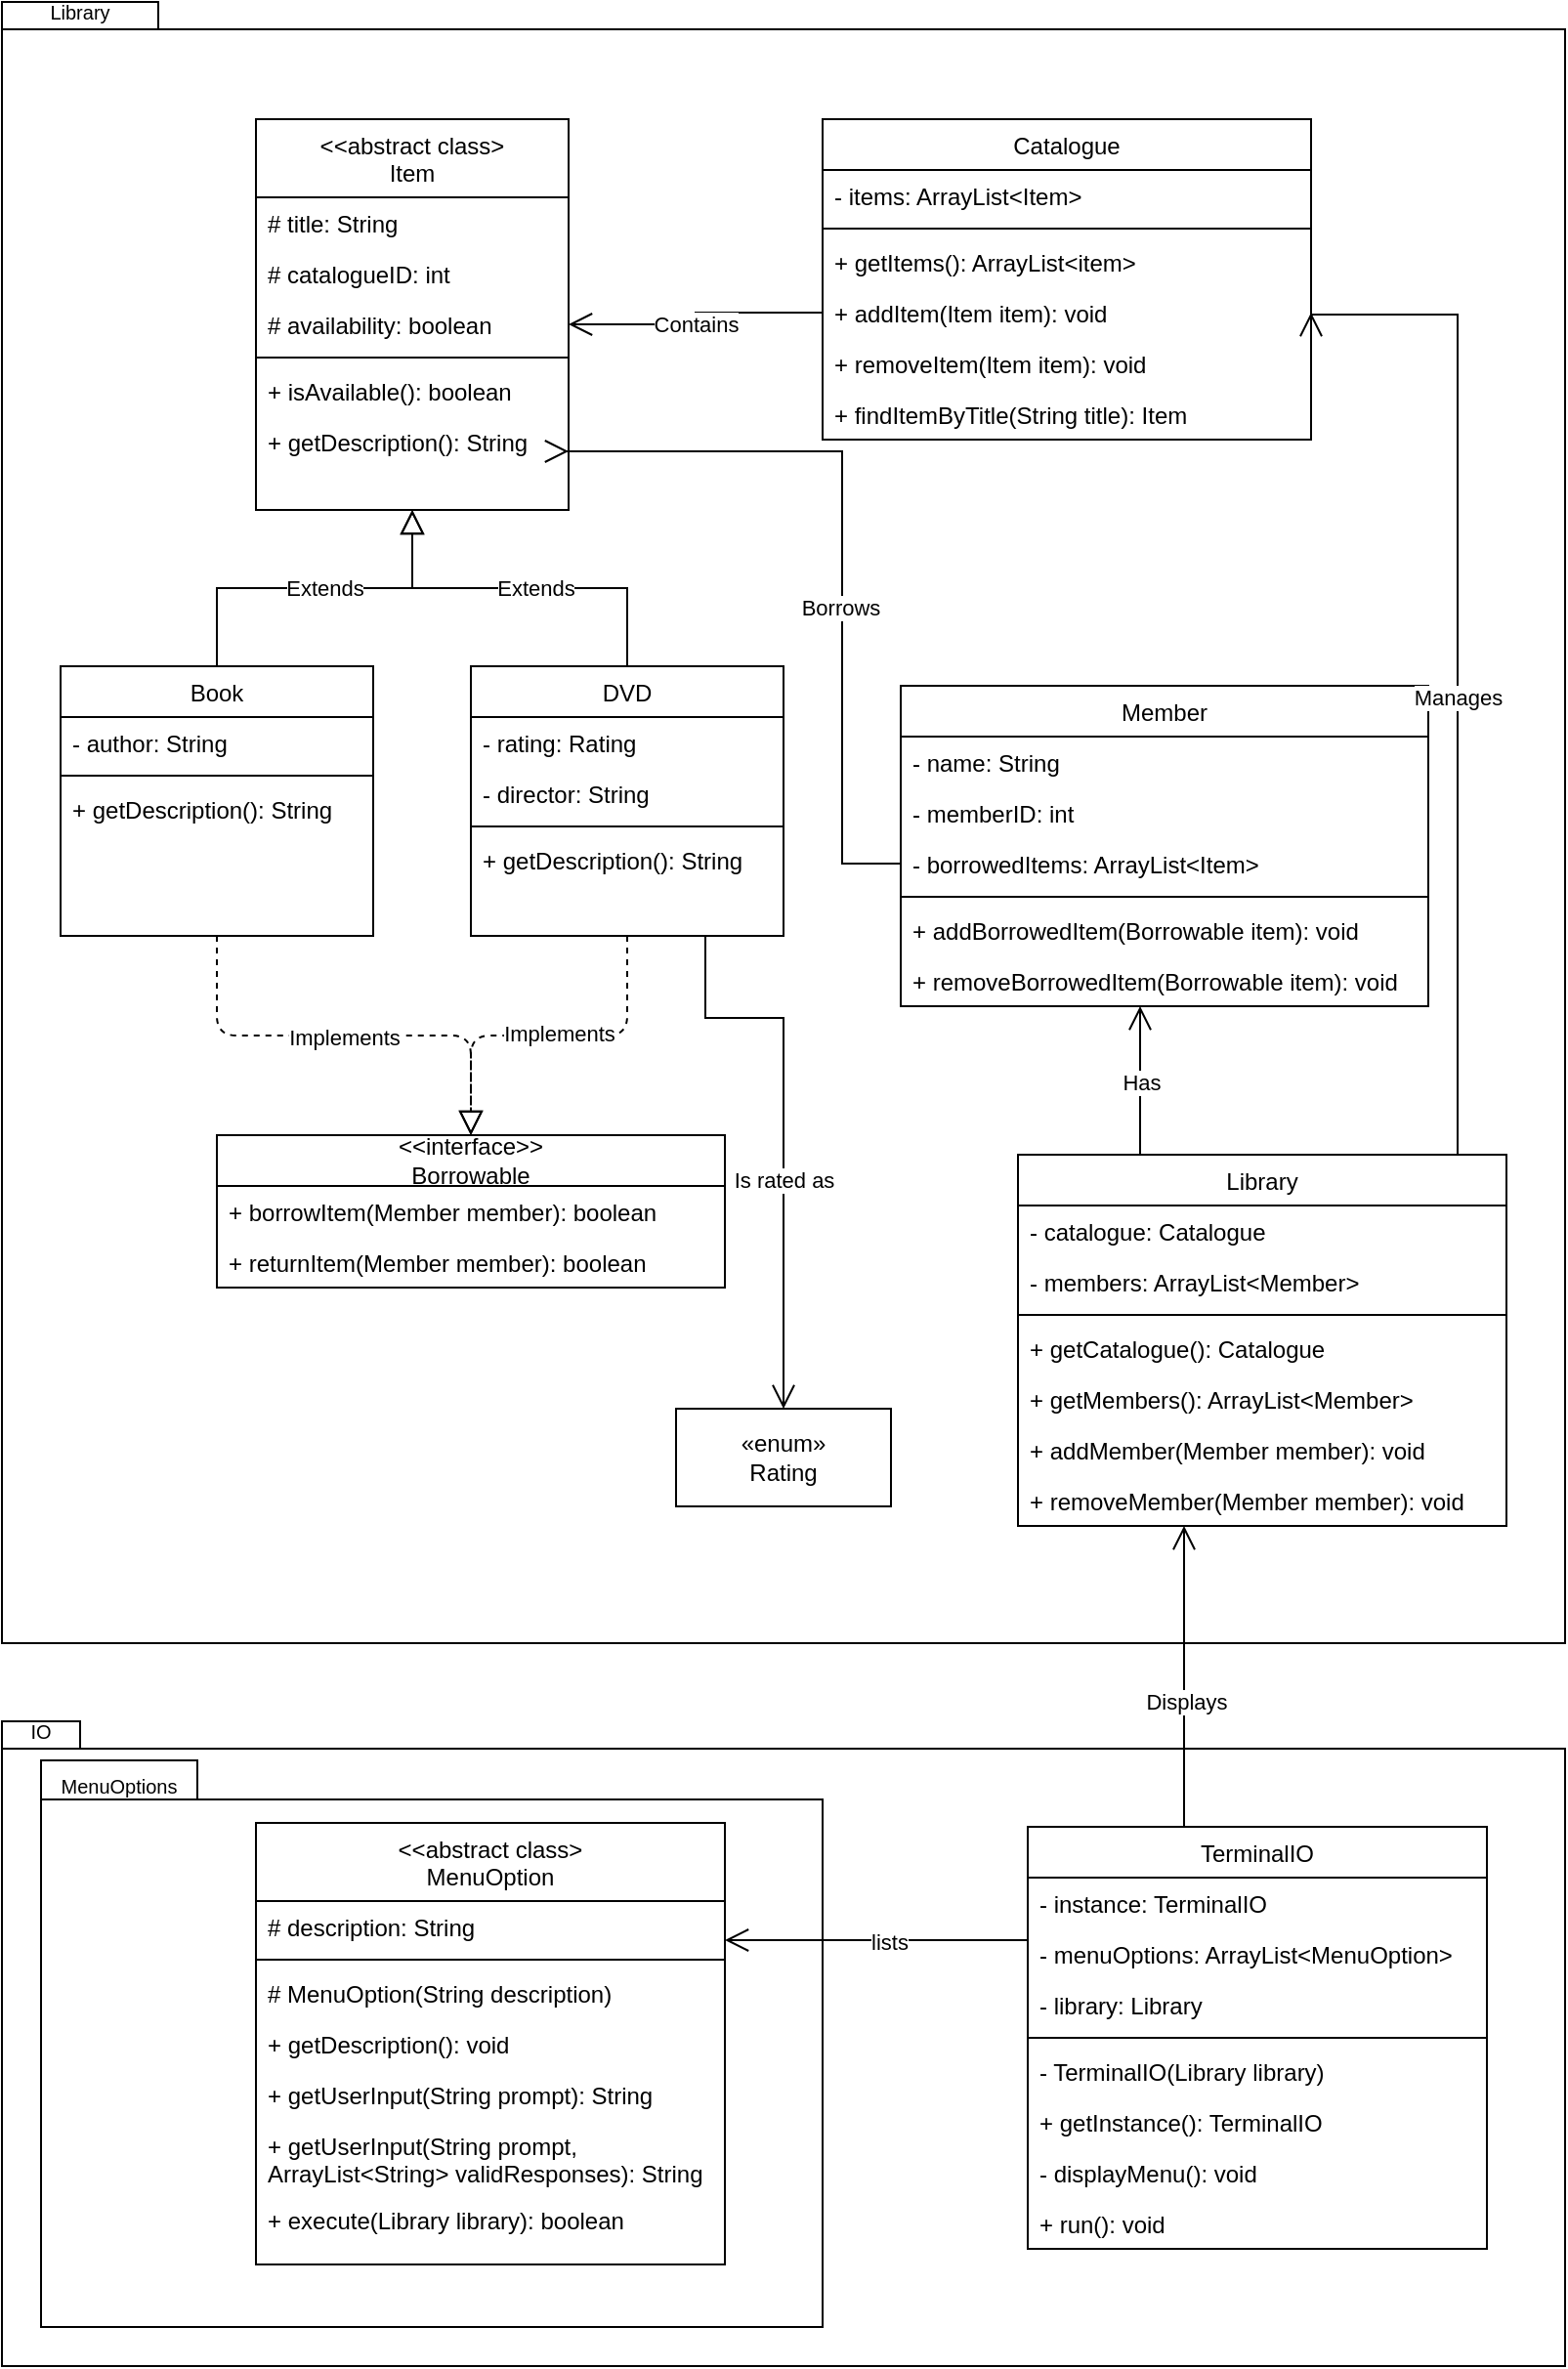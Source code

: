 <mxfile version="24.2.2" type="device">
  <diagram id="C5RBs43oDa-KdzZeNtuy" name="Page-1">
    <mxGraphModel dx="1434" dy="772" grid="1" gridSize="10" guides="1" tooltips="1" connect="1" arrows="1" fold="1" page="1" pageScale="1" pageWidth="827" pageHeight="1169" math="0" shadow="0">
      <root>
        <mxCell id="WIyWlLk6GJQsqaUBKTNV-0" />
        <mxCell id="WIyWlLk6GJQsqaUBKTNV-1" parent="WIyWlLk6GJQsqaUBKTNV-0" />
        <mxCell id="sDmbuZlIlqzP2ajViQI1-38" value="" style="shape=folder;fontStyle=1;spacingTop=10;tabWidth=40;tabHeight=14;tabPosition=left;html=1;whiteSpace=wrap;" vertex="1" parent="WIyWlLk6GJQsqaUBKTNV-1">
          <mxGeometry x="20" y="890" width="800" height="330" as="geometry" />
        </mxCell>
        <mxCell id="sDmbuZlIlqzP2ajViQI1-46" value="" style="shape=folder;fontStyle=1;spacingTop=10;tabWidth=80;tabHeight=20;tabPosition=left;html=1;whiteSpace=wrap;" vertex="1" parent="WIyWlLk6GJQsqaUBKTNV-1">
          <mxGeometry x="40" y="910" width="400" height="290" as="geometry" />
        </mxCell>
        <mxCell id="sDmbuZlIlqzP2ajViQI1-0" value="" style="shape=folder;fontStyle=1;spacingTop=10;tabWidth=40;tabHeight=14;tabPosition=left;html=1;whiteSpace=wrap;" vertex="1" parent="WIyWlLk6GJQsqaUBKTNV-1">
          <mxGeometry x="20" y="10" width="800" height="840" as="geometry" />
        </mxCell>
        <mxCell id="zkfFHV4jXpPFQw0GAbJ--0" value="&lt;&lt;abstract class&gt;&#xa;Item" style="swimlane;fontStyle=0;align=center;verticalAlign=top;childLayout=stackLayout;horizontal=1;startSize=40;horizontalStack=0;resizeParent=1;resizeLast=0;collapsible=1;marginBottom=0;rounded=0;shadow=0;strokeWidth=1;" parent="WIyWlLk6GJQsqaUBKTNV-1" vertex="1">
          <mxGeometry x="150" y="70" width="160" height="200" as="geometry">
            <mxRectangle x="230" y="140" width="160" height="26" as="alternateBounds" />
          </mxGeometry>
        </mxCell>
        <mxCell id="zkfFHV4jXpPFQw0GAbJ--1" value="# title: String" style="text;align=left;verticalAlign=top;spacingLeft=4;spacingRight=4;overflow=hidden;rotatable=0;points=[[0,0.5],[1,0.5]];portConstraint=eastwest;" parent="zkfFHV4jXpPFQw0GAbJ--0" vertex="1">
          <mxGeometry y="40" width="160" height="26" as="geometry" />
        </mxCell>
        <mxCell id="OsS2CxHE7FvgoO20CWTL-3" value="# catalogueID: int" style="text;align=left;verticalAlign=top;spacingLeft=4;spacingRight=4;overflow=hidden;rotatable=0;points=[[0,0.5],[1,0.5]];portConstraint=eastwest;" parent="zkfFHV4jXpPFQw0GAbJ--0" vertex="1">
          <mxGeometry y="66" width="160" height="26" as="geometry" />
        </mxCell>
        <mxCell id="zkfFHV4jXpPFQw0GAbJ--2" value="# availability: boolean" style="text;align=left;verticalAlign=top;spacingLeft=4;spacingRight=4;overflow=hidden;rotatable=0;points=[[0,0.5],[1,0.5]];portConstraint=eastwest;rounded=0;shadow=0;html=0;" parent="zkfFHV4jXpPFQw0GAbJ--0" vertex="1">
          <mxGeometry y="92" width="160" height="26" as="geometry" />
        </mxCell>
        <mxCell id="zkfFHV4jXpPFQw0GAbJ--4" value="" style="line;html=1;strokeWidth=1;align=left;verticalAlign=middle;spacingTop=-1;spacingLeft=3;spacingRight=3;rotatable=0;labelPosition=right;points=[];portConstraint=eastwest;" parent="zkfFHV4jXpPFQw0GAbJ--0" vertex="1">
          <mxGeometry y="118" width="160" height="8" as="geometry" />
        </mxCell>
        <mxCell id="sDmbuZlIlqzP2ajViQI1-12" value="+ isAvailable(): boolean" style="text;align=left;verticalAlign=top;spacingLeft=4;spacingRight=4;overflow=hidden;rotatable=0;points=[[0,0.5],[1,0.5]];portConstraint=eastwest;" vertex="1" parent="zkfFHV4jXpPFQw0GAbJ--0">
          <mxGeometry y="126" width="160" height="26" as="geometry" />
        </mxCell>
        <mxCell id="OsS2CxHE7FvgoO20CWTL-2" value="+ getDescription(): String" style="text;align=left;verticalAlign=top;spacingLeft=4;spacingRight=4;overflow=hidden;rotatable=0;points=[[0,0.5],[1,0.5]];portConstraint=eastwest;" parent="zkfFHV4jXpPFQw0GAbJ--0" vertex="1">
          <mxGeometry y="152" width="160" height="26" as="geometry" />
        </mxCell>
        <mxCell id="OsS2CxHE7FvgoO20CWTL-24" style="edgeStyle=orthogonalEdgeStyle;rounded=1;orthogonalLoop=1;jettySize=auto;html=1;exitX=0.5;exitY=1;exitDx=0;exitDy=0;dashed=1;endArrow=block;endFill=0;strokeWidth=1;jumpSize=6;curved=0;flowAnimation=0;endSize=10;" parent="WIyWlLk6GJQsqaUBKTNV-1" source="zkfFHV4jXpPFQw0GAbJ--6" target="OsS2CxHE7FvgoO20CWTL-16" edge="1">
          <mxGeometry relative="1" as="geometry" />
        </mxCell>
        <mxCell id="OsS2CxHE7FvgoO20CWTL-27" value="Implements" style="edgeLabel;html=1;align=center;verticalAlign=middle;resizable=0;points=[];" parent="OsS2CxHE7FvgoO20CWTL-24" vertex="1" connectable="0">
          <mxGeometry y="-1" relative="1" as="geometry">
            <mxPoint as="offset" />
          </mxGeometry>
        </mxCell>
        <mxCell id="zkfFHV4jXpPFQw0GAbJ--6" value="Book" style="swimlane;fontStyle=0;align=center;verticalAlign=top;childLayout=stackLayout;horizontal=1;startSize=26;horizontalStack=0;resizeParent=1;resizeLast=0;collapsible=1;marginBottom=0;rounded=0;shadow=0;strokeWidth=1;" parent="WIyWlLk6GJQsqaUBKTNV-1" vertex="1">
          <mxGeometry x="50" y="350" width="160" height="138" as="geometry">
            <mxRectangle x="130" y="380" width="160" height="26" as="alternateBounds" />
          </mxGeometry>
        </mxCell>
        <mxCell id="zkfFHV4jXpPFQw0GAbJ--7" value="- author: String" style="text;align=left;verticalAlign=top;spacingLeft=4;spacingRight=4;overflow=hidden;rotatable=0;points=[[0,0.5],[1,0.5]];portConstraint=eastwest;" parent="zkfFHV4jXpPFQw0GAbJ--6" vertex="1">
          <mxGeometry y="26" width="160" height="26" as="geometry" />
        </mxCell>
        <mxCell id="zkfFHV4jXpPFQw0GAbJ--9" value="" style="line;html=1;strokeWidth=1;align=left;verticalAlign=middle;spacingTop=-1;spacingLeft=3;spacingRight=3;rotatable=0;labelPosition=right;points=[];portConstraint=eastwest;" parent="zkfFHV4jXpPFQw0GAbJ--6" vertex="1">
          <mxGeometry y="52" width="160" height="8" as="geometry" />
        </mxCell>
        <mxCell id="zkfFHV4jXpPFQw0GAbJ--10" value="+ getDescription(): String" style="text;align=left;verticalAlign=top;spacingLeft=4;spacingRight=4;overflow=hidden;rotatable=0;points=[[0,0.5],[1,0.5]];portConstraint=eastwest;fontStyle=0" parent="zkfFHV4jXpPFQw0GAbJ--6" vertex="1">
          <mxGeometry y="60" width="160" height="26" as="geometry" />
        </mxCell>
        <mxCell id="zkfFHV4jXpPFQw0GAbJ--12" value="" style="endArrow=block;endSize=10;endFill=0;shadow=0;strokeWidth=1;rounded=0;curved=0;edgeStyle=elbowEdgeStyle;elbow=vertical;" parent="WIyWlLk6GJQsqaUBKTNV-1" source="zkfFHV4jXpPFQw0GAbJ--6" target="zkfFHV4jXpPFQw0GAbJ--0" edge="1">
          <mxGeometry width="160" relative="1" as="geometry">
            <mxPoint x="130" y="193" as="sourcePoint" />
            <mxPoint x="130" y="193" as="targetPoint" />
          </mxGeometry>
        </mxCell>
        <mxCell id="OsS2CxHE7FvgoO20CWTL-29" value="Extends" style="edgeLabel;html=1;align=center;verticalAlign=middle;resizable=0;points=[];" parent="zkfFHV4jXpPFQw0GAbJ--12" vertex="1" connectable="0">
          <mxGeometry x="0.055" relative="1" as="geometry">
            <mxPoint as="offset" />
          </mxGeometry>
        </mxCell>
        <mxCell id="zkfFHV4jXpPFQw0GAbJ--16" value="" style="endArrow=block;endSize=10;endFill=0;shadow=0;strokeWidth=1;rounded=0;curved=0;edgeStyle=elbowEdgeStyle;elbow=vertical;" parent="WIyWlLk6GJQsqaUBKTNV-1" source="OsS2CxHE7FvgoO20CWTL-7" target="zkfFHV4jXpPFQw0GAbJ--0" edge="1">
          <mxGeometry width="160" relative="1" as="geometry">
            <mxPoint x="340" y="350" as="sourcePoint" />
            <mxPoint x="240" y="261" as="targetPoint" />
          </mxGeometry>
        </mxCell>
        <mxCell id="OsS2CxHE7FvgoO20CWTL-30" value="Extends" style="edgeLabel;html=1;align=center;verticalAlign=middle;resizable=0;points=[];" parent="zkfFHV4jXpPFQw0GAbJ--16" vertex="1" connectable="0">
          <mxGeometry x="-0.081" relative="1" as="geometry">
            <mxPoint as="offset" />
          </mxGeometry>
        </mxCell>
        <mxCell id="sDmbuZlIlqzP2ajViQI1-25" style="edgeStyle=orthogonalEdgeStyle;rounded=0;orthogonalLoop=1;jettySize=auto;html=1;exitX=0.75;exitY=1;exitDx=0;exitDy=0;entryX=0.5;entryY=0;entryDx=0;entryDy=0;endArrow=open;endFill=0;endSize=10;" edge="1" parent="WIyWlLk6GJQsqaUBKTNV-1" source="OsS2CxHE7FvgoO20CWTL-7" target="sDmbuZlIlqzP2ajViQI1-24">
          <mxGeometry relative="1" as="geometry">
            <Array as="points">
              <mxPoint x="380" y="530" />
              <mxPoint x="420" y="530" />
              <mxPoint x="420" y="730" />
            </Array>
          </mxGeometry>
        </mxCell>
        <mxCell id="sDmbuZlIlqzP2ajViQI1-26" value="Is rated as" style="edgeLabel;html=1;align=center;verticalAlign=middle;resizable=0;points=[];" vertex="1" connectable="0" parent="sDmbuZlIlqzP2ajViQI1-25">
          <mxGeometry x="0.169" relative="1" as="geometry">
            <mxPoint as="offset" />
          </mxGeometry>
        </mxCell>
        <mxCell id="OsS2CxHE7FvgoO20CWTL-7" value="DVD" style="swimlane;fontStyle=0;align=center;verticalAlign=top;childLayout=stackLayout;horizontal=1;startSize=26;horizontalStack=0;resizeParent=1;resizeLast=0;collapsible=1;marginBottom=0;rounded=0;shadow=0;strokeWidth=1;" parent="WIyWlLk6GJQsqaUBKTNV-1" vertex="1">
          <mxGeometry x="260" y="350" width="160" height="138" as="geometry">
            <mxRectangle x="130" y="380" width="160" height="26" as="alternateBounds" />
          </mxGeometry>
        </mxCell>
        <mxCell id="OsS2CxHE7FvgoO20CWTL-8" value="- rating: Rating" style="text;align=left;verticalAlign=top;spacingLeft=4;spacingRight=4;overflow=hidden;rotatable=0;points=[[0,0.5],[1,0.5]];portConstraint=eastwest;" parent="OsS2CxHE7FvgoO20CWTL-7" vertex="1">
          <mxGeometry y="26" width="160" height="26" as="geometry" />
        </mxCell>
        <mxCell id="OsS2CxHE7FvgoO20CWTL-11" value="- director: String" style="text;align=left;verticalAlign=top;spacingLeft=4;spacingRight=4;overflow=hidden;rotatable=0;points=[[0,0.5],[1,0.5]];portConstraint=eastwest;" parent="OsS2CxHE7FvgoO20CWTL-7" vertex="1">
          <mxGeometry y="52" width="160" height="26" as="geometry" />
        </mxCell>
        <mxCell id="OsS2CxHE7FvgoO20CWTL-9" value="" style="line;html=1;strokeWidth=1;align=left;verticalAlign=middle;spacingTop=-1;spacingLeft=3;spacingRight=3;rotatable=0;labelPosition=right;points=[];portConstraint=eastwest;" parent="OsS2CxHE7FvgoO20CWTL-7" vertex="1">
          <mxGeometry y="78" width="160" height="8" as="geometry" />
        </mxCell>
        <mxCell id="OsS2CxHE7FvgoO20CWTL-10" value="+ getDescription(): String" style="text;align=left;verticalAlign=top;spacingLeft=4;spacingRight=4;overflow=hidden;rotatable=0;points=[[0,0.5],[1,0.5]];portConstraint=eastwest;fontStyle=0" parent="OsS2CxHE7FvgoO20CWTL-7" vertex="1">
          <mxGeometry y="86" width="160" height="26" as="geometry" />
        </mxCell>
        <mxCell id="OsS2CxHE7FvgoO20CWTL-16" value="&amp;lt;&amp;lt;interface&amp;gt;&amp;gt;&lt;div&gt;Borrowable&lt;/div&gt;" style="swimlane;fontStyle=0;childLayout=stackLayout;horizontal=1;startSize=26;fillColor=none;horizontalStack=0;resizeParent=1;resizeParentMax=0;resizeLast=0;collapsible=1;marginBottom=0;whiteSpace=wrap;html=1;" parent="WIyWlLk6GJQsqaUBKTNV-1" vertex="1">
          <mxGeometry x="130" y="590" width="260" height="78" as="geometry">
            <mxRectangle x="190" y="530" width="110" height="40" as="alternateBounds" />
          </mxGeometry>
        </mxCell>
        <mxCell id="OsS2CxHE7FvgoO20CWTL-17" value="+ borrowItem(Member member): boolean" style="text;strokeColor=none;fillColor=none;align=left;verticalAlign=top;spacingLeft=4;spacingRight=4;overflow=hidden;rotatable=0;points=[[0,0.5],[1,0.5]];portConstraint=eastwest;whiteSpace=wrap;html=1;" parent="OsS2CxHE7FvgoO20CWTL-16" vertex="1">
          <mxGeometry y="26" width="260" height="26" as="geometry" />
        </mxCell>
        <mxCell id="OsS2CxHE7FvgoO20CWTL-18" value="+ returnItem(Member member): boolean" style="text;strokeColor=none;fillColor=none;align=left;verticalAlign=top;spacingLeft=4;spacingRight=4;overflow=hidden;rotatable=0;points=[[0,0.5],[1,0.5]];portConstraint=eastwest;whiteSpace=wrap;html=1;" parent="OsS2CxHE7FvgoO20CWTL-16" vertex="1">
          <mxGeometry y="52" width="260" height="26" as="geometry" />
        </mxCell>
        <mxCell id="OsS2CxHE7FvgoO20CWTL-25" style="edgeStyle=orthogonalEdgeStyle;rounded=1;orthogonalLoop=1;jettySize=auto;html=1;exitX=0.5;exitY=1;exitDx=0;exitDy=0;dashed=1;endArrow=block;endFill=0;strokeWidth=1;jumpSize=6;curved=0;flowAnimation=0;entryX=0.5;entryY=0;entryDx=0;entryDy=0;endSize=10;" parent="WIyWlLk6GJQsqaUBKTNV-1" source="OsS2CxHE7FvgoO20CWTL-7" target="OsS2CxHE7FvgoO20CWTL-16" edge="1">
          <mxGeometry relative="1" as="geometry">
            <mxPoint x="140" y="498" as="sourcePoint" />
            <mxPoint x="250" y="600" as="targetPoint" />
          </mxGeometry>
        </mxCell>
        <mxCell id="OsS2CxHE7FvgoO20CWTL-28" value="Implements" style="edgeLabel;html=1;align=center;verticalAlign=middle;resizable=0;points=[];" parent="OsS2CxHE7FvgoO20CWTL-25" vertex="1" connectable="0">
          <mxGeometry x="-0.05" y="-1" relative="1" as="geometry">
            <mxPoint as="offset" />
          </mxGeometry>
        </mxCell>
        <mxCell id="OsS2CxHE7FvgoO20CWTL-31" value="Catalogue" style="swimlane;fontStyle=0;align=center;verticalAlign=top;childLayout=stackLayout;horizontal=1;startSize=26;horizontalStack=0;resizeParent=1;resizeLast=0;collapsible=1;marginBottom=0;rounded=0;shadow=0;strokeWidth=1;" parent="WIyWlLk6GJQsqaUBKTNV-1" vertex="1">
          <mxGeometry x="440" y="70" width="250" height="164" as="geometry">
            <mxRectangle x="130" y="380" width="160" height="26" as="alternateBounds" />
          </mxGeometry>
        </mxCell>
        <mxCell id="OsS2CxHE7FvgoO20CWTL-32" value="- items: ArrayList&lt;Item&gt;" style="text;align=left;verticalAlign=top;spacingLeft=4;spacingRight=4;overflow=hidden;rotatable=0;points=[[0,0.5],[1,0.5]];portConstraint=eastwest;" parent="OsS2CxHE7FvgoO20CWTL-31" vertex="1">
          <mxGeometry y="26" width="250" height="26" as="geometry" />
        </mxCell>
        <mxCell id="OsS2CxHE7FvgoO20CWTL-33" value="" style="line;html=1;strokeWidth=1;align=left;verticalAlign=middle;spacingTop=-1;spacingLeft=3;spacingRight=3;rotatable=0;labelPosition=right;points=[];portConstraint=eastwest;" parent="OsS2CxHE7FvgoO20CWTL-31" vertex="1">
          <mxGeometry y="52" width="250" height="8" as="geometry" />
        </mxCell>
        <mxCell id="sDmbuZlIlqzP2ajViQI1-9" value="+ getItems(): ArrayList&lt;item&gt;" style="text;align=left;verticalAlign=top;spacingLeft=4;spacingRight=4;overflow=hidden;rotatable=0;points=[[0,0.5],[1,0.5]];portConstraint=eastwest;fontStyle=0" vertex="1" parent="OsS2CxHE7FvgoO20CWTL-31">
          <mxGeometry y="60" width="250" height="26" as="geometry" />
        </mxCell>
        <mxCell id="OsS2CxHE7FvgoO20CWTL-34" value="+ addItem(Item item): void" style="text;align=left;verticalAlign=top;spacingLeft=4;spacingRight=4;overflow=hidden;rotatable=0;points=[[0,0.5],[1,0.5]];portConstraint=eastwest;fontStyle=0" parent="OsS2CxHE7FvgoO20CWTL-31" vertex="1">
          <mxGeometry y="86" width="250" height="26" as="geometry" />
        </mxCell>
        <mxCell id="OsS2CxHE7FvgoO20CWTL-36" value="+ removeItem(Item item): void" style="text;align=left;verticalAlign=top;spacingLeft=4;spacingRight=4;overflow=hidden;rotatable=0;points=[[0,0.5],[1,0.5]];portConstraint=eastwest;fontStyle=0" parent="OsS2CxHE7FvgoO20CWTL-31" vertex="1">
          <mxGeometry y="112" width="250" height="26" as="geometry" />
        </mxCell>
        <mxCell id="OsS2CxHE7FvgoO20CWTL-37" value="+ findItemByTitle(String title): Item" style="text;align=left;verticalAlign=top;spacingLeft=4;spacingRight=4;overflow=hidden;rotatable=0;points=[[0,0.5],[1,0.5]];portConstraint=eastwest;fontStyle=0" parent="OsS2CxHE7FvgoO20CWTL-31" vertex="1">
          <mxGeometry y="138" width="250" height="26" as="geometry" />
        </mxCell>
        <mxCell id="OsS2CxHE7FvgoO20CWTL-39" style="edgeStyle=orthogonalEdgeStyle;rounded=0;orthogonalLoop=1;jettySize=auto;html=1;entryX=1;entryY=0.5;entryDx=0;entryDy=0;exitX=0;exitY=0.5;exitDx=0;exitDy=0;endArrow=open;endFill=0;endSize=10;" parent="WIyWlLk6GJQsqaUBKTNV-1" source="OsS2CxHE7FvgoO20CWTL-34" target="zkfFHV4jXpPFQw0GAbJ--2" edge="1">
          <mxGeometry relative="1" as="geometry" />
        </mxCell>
        <mxCell id="OsS2CxHE7FvgoO20CWTL-40" value="Contains" style="edgeLabel;html=1;align=center;verticalAlign=middle;resizable=0;points=[];" parent="OsS2CxHE7FvgoO20CWTL-39" vertex="1" connectable="0">
          <mxGeometry x="0.045" relative="1" as="geometry">
            <mxPoint as="offset" />
          </mxGeometry>
        </mxCell>
        <mxCell id="OsS2CxHE7FvgoO20CWTL-41" value="Member" style="swimlane;fontStyle=0;align=center;verticalAlign=top;childLayout=stackLayout;horizontal=1;startSize=26;horizontalStack=0;resizeParent=1;resizeLast=0;collapsible=1;marginBottom=0;rounded=0;shadow=0;strokeWidth=1;" parent="WIyWlLk6GJQsqaUBKTNV-1" vertex="1">
          <mxGeometry x="480" y="360" width="270" height="164" as="geometry">
            <mxRectangle x="130" y="380" width="160" height="26" as="alternateBounds" />
          </mxGeometry>
        </mxCell>
        <mxCell id="OsS2CxHE7FvgoO20CWTL-42" value="- name: String" style="text;align=left;verticalAlign=top;spacingLeft=4;spacingRight=4;overflow=hidden;rotatable=0;points=[[0,0.5],[1,0.5]];portConstraint=eastwest;" parent="OsS2CxHE7FvgoO20CWTL-41" vertex="1">
          <mxGeometry y="26" width="270" height="26" as="geometry" />
        </mxCell>
        <mxCell id="OsS2CxHE7FvgoO20CWTL-45" value="- memberID: int" style="text;align=left;verticalAlign=top;spacingLeft=4;spacingRight=4;overflow=hidden;rotatable=0;points=[[0,0.5],[1,0.5]];portConstraint=eastwest;" parent="OsS2CxHE7FvgoO20CWTL-41" vertex="1">
          <mxGeometry y="52" width="270" height="26" as="geometry" />
        </mxCell>
        <mxCell id="OsS2CxHE7FvgoO20CWTL-47" value="- borrowedItems: ArrayList&lt;Item&gt;" style="text;align=left;verticalAlign=top;spacingLeft=4;spacingRight=4;overflow=hidden;rotatable=0;points=[[0,0.5],[1,0.5]];portConstraint=eastwest;" parent="OsS2CxHE7FvgoO20CWTL-41" vertex="1">
          <mxGeometry y="78" width="270" height="26" as="geometry" />
        </mxCell>
        <mxCell id="OsS2CxHE7FvgoO20CWTL-43" value="" style="line;html=1;strokeWidth=1;align=left;verticalAlign=middle;spacingTop=-1;spacingLeft=3;spacingRight=3;rotatable=0;labelPosition=right;points=[];portConstraint=eastwest;" parent="OsS2CxHE7FvgoO20CWTL-41" vertex="1">
          <mxGeometry y="104" width="270" height="8" as="geometry" />
        </mxCell>
        <mxCell id="OsS2CxHE7FvgoO20CWTL-44" value="+ addBorrowedItem(Borrowable item): void" style="text;align=left;verticalAlign=top;spacingLeft=4;spacingRight=4;overflow=hidden;rotatable=0;points=[[0,0.5],[1,0.5]];portConstraint=eastwest;fontStyle=0" parent="OsS2CxHE7FvgoO20CWTL-41" vertex="1">
          <mxGeometry y="112" width="270" height="26" as="geometry" />
        </mxCell>
        <mxCell id="OsS2CxHE7FvgoO20CWTL-46" value="+ removeBorrowedItem(Borrowable item): void" style="text;align=left;verticalAlign=top;spacingLeft=4;spacingRight=4;overflow=hidden;rotatable=0;points=[[0,0.5],[1,0.5]];portConstraint=eastwest;fontStyle=0" parent="OsS2CxHE7FvgoO20CWTL-41" vertex="1">
          <mxGeometry y="138" width="270" height="26" as="geometry" />
        </mxCell>
        <mxCell id="OsS2CxHE7FvgoO20CWTL-48" style="edgeStyle=orthogonalEdgeStyle;rounded=0;orthogonalLoop=1;jettySize=auto;html=1;endArrow=open;endFill=0;endSize=10;" parent="WIyWlLk6GJQsqaUBKTNV-1" source="OsS2CxHE7FvgoO20CWTL-47" edge="1">
          <mxGeometry relative="1" as="geometry">
            <mxPoint x="310" y="240" as="targetPoint" />
            <Array as="points">
              <mxPoint x="450" y="451" />
              <mxPoint x="450" y="240" />
              <mxPoint x="309" y="240" />
            </Array>
          </mxGeometry>
        </mxCell>
        <mxCell id="OsS2CxHE7FvgoO20CWTL-49" value="Borrows" style="edgeLabel;html=1;align=center;verticalAlign=middle;resizable=0;points=[];" parent="OsS2CxHE7FvgoO20CWTL-48" vertex="1" connectable="0">
          <mxGeometry x="-0.158" y="1" relative="1" as="geometry">
            <mxPoint as="offset" />
          </mxGeometry>
        </mxCell>
        <mxCell id="OsS2CxHE7FvgoO20CWTL-59" style="edgeStyle=orthogonalEdgeStyle;rounded=0;orthogonalLoop=1;jettySize=auto;html=1;entryX=1;entryY=0.5;entryDx=0;entryDy=0;endSize=10;endArrow=open;endFill=0;" parent="WIyWlLk6GJQsqaUBKTNV-1" target="OsS2CxHE7FvgoO20CWTL-34" edge="1">
          <mxGeometry relative="1" as="geometry">
            <Array as="points">
              <mxPoint x="765" y="170" />
            </Array>
            <mxPoint x="765" y="600" as="sourcePoint" />
            <mxPoint x="705" y="169" as="targetPoint" />
          </mxGeometry>
        </mxCell>
        <mxCell id="OsS2CxHE7FvgoO20CWTL-60" value="Manages" style="edgeLabel;html=1;align=center;verticalAlign=middle;resizable=0;points=[];" parent="OsS2CxHE7FvgoO20CWTL-59" vertex="1" connectable="0">
          <mxGeometry x="-0.075" relative="1" as="geometry">
            <mxPoint as="offset" />
          </mxGeometry>
        </mxCell>
        <mxCell id="OsS2CxHE7FvgoO20CWTL-50" value="Library" style="swimlane;fontStyle=0;align=center;verticalAlign=top;childLayout=stackLayout;horizontal=1;startSize=26;horizontalStack=0;resizeParent=1;resizeLast=0;collapsible=1;marginBottom=0;rounded=0;shadow=0;strokeWidth=1;" parent="WIyWlLk6GJQsqaUBKTNV-1" vertex="1">
          <mxGeometry x="540" y="600" width="250" height="190" as="geometry">
            <mxRectangle x="130" y="380" width="160" height="26" as="alternateBounds" />
          </mxGeometry>
        </mxCell>
        <mxCell id="OsS2CxHE7FvgoO20CWTL-51" value="- catalogue: Catalogue" style="text;align=left;verticalAlign=top;spacingLeft=4;spacingRight=4;overflow=hidden;rotatable=0;points=[[0,0.5],[1,0.5]];portConstraint=eastwest;" parent="OsS2CxHE7FvgoO20CWTL-50" vertex="1">
          <mxGeometry y="26" width="250" height="26" as="geometry" />
        </mxCell>
        <mxCell id="OsS2CxHE7FvgoO20CWTL-54" value="- members: ArrayList&lt;Member&gt;" style="text;align=left;verticalAlign=top;spacingLeft=4;spacingRight=4;overflow=hidden;rotatable=0;points=[[0,0.5],[1,0.5]];portConstraint=eastwest;" parent="OsS2CxHE7FvgoO20CWTL-50" vertex="1">
          <mxGeometry y="52" width="250" height="26" as="geometry" />
        </mxCell>
        <mxCell id="OsS2CxHE7FvgoO20CWTL-52" value="" style="line;html=1;strokeWidth=1;align=left;verticalAlign=middle;spacingTop=-1;spacingLeft=3;spacingRight=3;rotatable=0;labelPosition=right;points=[];portConstraint=eastwest;" parent="OsS2CxHE7FvgoO20CWTL-50" vertex="1">
          <mxGeometry y="78" width="250" height="8" as="geometry" />
        </mxCell>
        <mxCell id="sDmbuZlIlqzP2ajViQI1-11" value="+ getCatalogue(): Catalogue" style="text;align=left;verticalAlign=top;spacingLeft=4;spacingRight=4;overflow=hidden;rotatable=0;points=[[0,0.5],[1,0.5]];portConstraint=eastwest;fontStyle=0" vertex="1" parent="OsS2CxHE7FvgoO20CWTL-50">
          <mxGeometry y="86" width="250" height="26" as="geometry" />
        </mxCell>
        <mxCell id="sDmbuZlIlqzP2ajViQI1-10" value="+ getMembers(): ArrayList&lt;Member&gt;" style="text;align=left;verticalAlign=top;spacingLeft=4;spacingRight=4;overflow=hidden;rotatable=0;points=[[0,0.5],[1,0.5]];portConstraint=eastwest;fontStyle=0" vertex="1" parent="OsS2CxHE7FvgoO20CWTL-50">
          <mxGeometry y="112" width="250" height="26" as="geometry" />
        </mxCell>
        <mxCell id="OsS2CxHE7FvgoO20CWTL-53" value="+ addMember(Member member): void" style="text;align=left;verticalAlign=top;spacingLeft=4;spacingRight=4;overflow=hidden;rotatable=0;points=[[0,0.5],[1,0.5]];portConstraint=eastwest;fontStyle=0" parent="OsS2CxHE7FvgoO20CWTL-50" vertex="1">
          <mxGeometry y="138" width="250" height="26" as="geometry" />
        </mxCell>
        <mxCell id="OsS2CxHE7FvgoO20CWTL-55" value="+ removeMember(Member member): void" style="text;align=left;verticalAlign=top;spacingLeft=4;spacingRight=4;overflow=hidden;rotatable=0;points=[[0,0.5],[1,0.5]];portConstraint=eastwest;fontStyle=0" parent="OsS2CxHE7FvgoO20CWTL-50" vertex="1">
          <mxGeometry y="164" width="250" height="26" as="geometry" />
        </mxCell>
        <mxCell id="OsS2CxHE7FvgoO20CWTL-57" style="rounded=0;orthogonalLoop=1;jettySize=auto;html=1;exitX=0.25;exitY=0;exitDx=0;exitDy=0;endArrow=open;endFill=0;endSize=10;edgeStyle=elbowEdgeStyle;" parent="WIyWlLk6GJQsqaUBKTNV-1" source="OsS2CxHE7FvgoO20CWTL-50" target="OsS2CxHE7FvgoO20CWTL-46" edge="1">
          <mxGeometry relative="1" as="geometry">
            <mxPoint x="600" y="530" as="targetPoint" />
          </mxGeometry>
        </mxCell>
        <mxCell id="OsS2CxHE7FvgoO20CWTL-58" value="Has" style="edgeLabel;html=1;align=center;verticalAlign=middle;resizable=0;points=[];" parent="OsS2CxHE7FvgoO20CWTL-57" vertex="1" connectable="0">
          <mxGeometry x="-0.021" y="1" relative="1" as="geometry">
            <mxPoint x="1" as="offset" />
          </mxGeometry>
        </mxCell>
        <mxCell id="sDmbuZlIlqzP2ajViQI1-1" value="Library" style="text;html=1;align=center;verticalAlign=middle;whiteSpace=wrap;rounded=0;fontSize=10;" vertex="1" parent="WIyWlLk6GJQsqaUBKTNV-1">
          <mxGeometry x="40" y="10" width="40" height="10" as="geometry" />
        </mxCell>
        <mxCell id="sDmbuZlIlqzP2ajViQI1-2" value="TerminalIO" style="swimlane;fontStyle=0;align=center;verticalAlign=top;childLayout=stackLayout;horizontal=1;startSize=26;horizontalStack=0;resizeParent=1;resizeLast=0;collapsible=1;marginBottom=0;rounded=0;shadow=0;strokeWidth=1;" vertex="1" parent="WIyWlLk6GJQsqaUBKTNV-1">
          <mxGeometry x="545" y="944" width="235" height="216" as="geometry">
            <mxRectangle x="130" y="380" width="160" height="26" as="alternateBounds" />
          </mxGeometry>
        </mxCell>
        <mxCell id="sDmbuZlIlqzP2ajViQI1-40" value="- instance: TerminalIO" style="text;align=left;verticalAlign=top;spacingLeft=4;spacingRight=4;overflow=hidden;rotatable=0;points=[[0,0.5],[1,0.5]];portConstraint=eastwest;" vertex="1" parent="sDmbuZlIlqzP2ajViQI1-2">
          <mxGeometry y="26" width="235" height="26" as="geometry" />
        </mxCell>
        <mxCell id="sDmbuZlIlqzP2ajViQI1-3" value="- menuOptions: ArrayList&lt;MenuOption&gt;" style="text;align=left;verticalAlign=top;spacingLeft=4;spacingRight=4;overflow=hidden;rotatable=0;points=[[0,0.5],[1,0.5]];portConstraint=eastwest;" vertex="1" parent="sDmbuZlIlqzP2ajViQI1-2">
          <mxGeometry y="52" width="235" height="26" as="geometry" />
        </mxCell>
        <mxCell id="sDmbuZlIlqzP2ajViQI1-27" value="- library: Library" style="text;align=left;verticalAlign=top;spacingLeft=4;spacingRight=4;overflow=hidden;rotatable=0;points=[[0,0.5],[1,0.5]];portConstraint=eastwest;" vertex="1" parent="sDmbuZlIlqzP2ajViQI1-2">
          <mxGeometry y="78" width="235" height="26" as="geometry" />
        </mxCell>
        <mxCell id="sDmbuZlIlqzP2ajViQI1-4" value="" style="line;html=1;strokeWidth=1;align=left;verticalAlign=middle;spacingTop=-1;spacingLeft=3;spacingRight=3;rotatable=0;labelPosition=right;points=[];portConstraint=eastwest;" vertex="1" parent="sDmbuZlIlqzP2ajViQI1-2">
          <mxGeometry y="104" width="235" height="8" as="geometry" />
        </mxCell>
        <mxCell id="sDmbuZlIlqzP2ajViQI1-41" value="- TerminalIO(Library library)" style="text;align=left;verticalAlign=top;spacingLeft=4;spacingRight=4;overflow=hidden;rotatable=0;points=[[0,0.5],[1,0.5]];portConstraint=eastwest;fontStyle=0" vertex="1" parent="sDmbuZlIlqzP2ajViQI1-2">
          <mxGeometry y="112" width="235" height="26" as="geometry" />
        </mxCell>
        <mxCell id="sDmbuZlIlqzP2ajViQI1-5" value="+ getInstance(): TerminalIO" style="text;align=left;verticalAlign=top;spacingLeft=4;spacingRight=4;overflow=hidden;rotatable=0;points=[[0,0.5],[1,0.5]];portConstraint=eastwest;fontStyle=0" vertex="1" parent="sDmbuZlIlqzP2ajViQI1-2">
          <mxGeometry y="138" width="235" height="26" as="geometry" />
        </mxCell>
        <mxCell id="sDmbuZlIlqzP2ajViQI1-6" value="- displayMenu(): void" style="text;align=left;verticalAlign=top;spacingLeft=4;spacingRight=4;overflow=hidden;rotatable=0;points=[[0,0.5],[1,0.5]];portConstraint=eastwest;fontStyle=0" vertex="1" parent="sDmbuZlIlqzP2ajViQI1-2">
          <mxGeometry y="164" width="235" height="26" as="geometry" />
        </mxCell>
        <mxCell id="sDmbuZlIlqzP2ajViQI1-42" value="+ run(): void" style="text;align=left;verticalAlign=top;spacingLeft=4;spacingRight=4;overflow=hidden;rotatable=0;points=[[0,0.5],[1,0.5]];portConstraint=eastwest;fontStyle=0" vertex="1" parent="sDmbuZlIlqzP2ajViQI1-2">
          <mxGeometry y="190" width="235" height="26" as="geometry" />
        </mxCell>
        <mxCell id="sDmbuZlIlqzP2ajViQI1-7" style="edgeStyle=orthogonalEdgeStyle;rounded=0;orthogonalLoop=1;jettySize=auto;html=1;endSize=10;endArrow=open;endFill=0;" edge="1" parent="WIyWlLk6GJQsqaUBKTNV-1" source="sDmbuZlIlqzP2ajViQI1-2">
          <mxGeometry relative="1" as="geometry">
            <mxPoint x="625" y="790" as="targetPoint" />
            <Array as="points">
              <mxPoint x="625" y="793" />
            </Array>
          </mxGeometry>
        </mxCell>
        <mxCell id="sDmbuZlIlqzP2ajViQI1-8" value="Displays" style="edgeLabel;html=1;align=center;verticalAlign=middle;resizable=0;points=[];" vertex="1" connectable="0" parent="sDmbuZlIlqzP2ajViQI1-7">
          <mxGeometry x="-0.171" y="-1" relative="1" as="geometry">
            <mxPoint as="offset" />
          </mxGeometry>
        </mxCell>
        <mxCell id="sDmbuZlIlqzP2ajViQI1-24" value="«enum»&lt;br&gt;Rating" style="html=1;whiteSpace=wrap;" vertex="1" parent="WIyWlLk6GJQsqaUBKTNV-1">
          <mxGeometry x="365" y="730" width="110" height="50" as="geometry" />
        </mxCell>
        <mxCell id="sDmbuZlIlqzP2ajViQI1-28" value="&lt;&lt;abstract class&gt;&#xa;MenuOption" style="swimlane;fontStyle=0;align=center;verticalAlign=top;childLayout=stackLayout;horizontal=1;startSize=40;horizontalStack=0;resizeParent=1;resizeLast=0;collapsible=1;marginBottom=0;rounded=0;shadow=0;strokeWidth=1;whiteSpace=wrap;" vertex="1" parent="WIyWlLk6GJQsqaUBKTNV-1">
          <mxGeometry x="150" y="942" width="240" height="226" as="geometry">
            <mxRectangle x="230" y="140" width="160" height="26" as="alternateBounds" />
          </mxGeometry>
        </mxCell>
        <mxCell id="sDmbuZlIlqzP2ajViQI1-31" value="# description: String" style="text;align=left;verticalAlign=top;spacingLeft=4;spacingRight=4;overflow=hidden;rotatable=0;points=[[0,0.5],[1,0.5]];portConstraint=eastwest;rounded=0;shadow=0;html=0;" vertex="1" parent="sDmbuZlIlqzP2ajViQI1-28">
          <mxGeometry y="40" width="240" height="26" as="geometry" />
        </mxCell>
        <mxCell id="sDmbuZlIlqzP2ajViQI1-32" value="" style="line;html=1;strokeWidth=1;align=left;verticalAlign=middle;spacingTop=-1;spacingLeft=3;spacingRight=3;rotatable=0;labelPosition=right;points=[];portConstraint=eastwest;" vertex="1" parent="sDmbuZlIlqzP2ajViQI1-28">
          <mxGeometry y="66" width="240" height="8" as="geometry" />
        </mxCell>
        <mxCell id="sDmbuZlIlqzP2ajViQI1-43" value="# MenuOption(String description)" style="text;align=left;verticalAlign=top;spacingLeft=4;spacingRight=4;overflow=hidden;rotatable=0;points=[[0,0.5],[1,0.5]];portConstraint=eastwest;" vertex="1" parent="sDmbuZlIlqzP2ajViQI1-28">
          <mxGeometry y="74" width="240" height="26" as="geometry" />
        </mxCell>
        <mxCell id="sDmbuZlIlqzP2ajViQI1-33" value="+ getDescription(): void" style="text;align=left;verticalAlign=top;spacingLeft=4;spacingRight=4;overflow=hidden;rotatable=0;points=[[0,0.5],[1,0.5]];portConstraint=eastwest;" vertex="1" parent="sDmbuZlIlqzP2ajViQI1-28">
          <mxGeometry y="100" width="240" height="26" as="geometry" />
        </mxCell>
        <mxCell id="sDmbuZlIlqzP2ajViQI1-34" value="+ getUserInput(String prompt): String" style="text;align=left;verticalAlign=top;spacingLeft=4;spacingRight=4;overflow=hidden;rotatable=0;points=[[0,0.5],[1,0.5]];portConstraint=eastwest;" vertex="1" parent="sDmbuZlIlqzP2ajViQI1-28">
          <mxGeometry y="126" width="240" height="26" as="geometry" />
        </mxCell>
        <mxCell id="sDmbuZlIlqzP2ajViQI1-45" value="+ getUserInput(String prompt, ArrayList&lt;String&gt; validResponses): String" style="text;align=left;verticalAlign=top;spacingLeft=4;spacingRight=4;overflow=hidden;rotatable=0;points=[[0,0.5],[1,0.5]];portConstraint=eastwest;whiteSpace=wrap;" vertex="1" parent="sDmbuZlIlqzP2ajViQI1-28">
          <mxGeometry y="152" width="240" height="38" as="geometry" />
        </mxCell>
        <mxCell id="sDmbuZlIlqzP2ajViQI1-44" value="+ execute(Library library): boolean" style="text;align=left;verticalAlign=top;spacingLeft=4;spacingRight=4;overflow=hidden;rotatable=0;points=[[0,0.5],[1,0.5]];portConstraint=eastwest;" vertex="1" parent="sDmbuZlIlqzP2ajViQI1-28">
          <mxGeometry y="190" width="240" height="26" as="geometry" />
        </mxCell>
        <mxCell id="sDmbuZlIlqzP2ajViQI1-35" style="edgeStyle=elbowEdgeStyle;rounded=0;orthogonalLoop=1;jettySize=auto;html=1;elbow=vertical;endArrow=open;endFill=0;endSize=10;" edge="1" parent="WIyWlLk6GJQsqaUBKTNV-1" source="sDmbuZlIlqzP2ajViQI1-3" target="sDmbuZlIlqzP2ajViQI1-31">
          <mxGeometry relative="1" as="geometry">
            <mxPoint x="540" y="1001" as="sourcePoint" />
            <mxPoint x="400" y="1001" as="targetPoint" />
          </mxGeometry>
        </mxCell>
        <mxCell id="sDmbuZlIlqzP2ajViQI1-37" value="lists" style="edgeLabel;html=1;align=center;verticalAlign=middle;resizable=0;points=[];" vertex="1" connectable="0" parent="sDmbuZlIlqzP2ajViQI1-35">
          <mxGeometry x="-0.076" y="1" relative="1" as="geometry">
            <mxPoint as="offset" />
          </mxGeometry>
        </mxCell>
        <mxCell id="sDmbuZlIlqzP2ajViQI1-39" value="IO" style="text;html=1;align=center;verticalAlign=middle;whiteSpace=wrap;rounded=0;fontSize=10;" vertex="1" parent="WIyWlLk6GJQsqaUBKTNV-1">
          <mxGeometry x="20" y="890" width="40" height="10" as="geometry" />
        </mxCell>
        <mxCell id="sDmbuZlIlqzP2ajViQI1-47" value="MenuOptions" style="text;html=1;align=center;verticalAlign=middle;whiteSpace=wrap;rounded=0;fontSize=10;" vertex="1" parent="WIyWlLk6GJQsqaUBKTNV-1">
          <mxGeometry x="60" y="918" width="40" height="10" as="geometry" />
        </mxCell>
      </root>
    </mxGraphModel>
  </diagram>
</mxfile>
